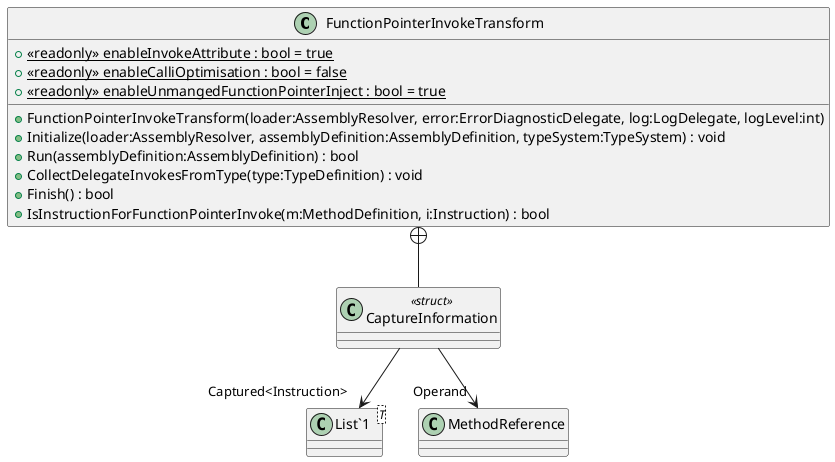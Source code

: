 @startuml
class FunctionPointerInvokeTransform {
    + <<readonly>> {static} enableInvokeAttribute : bool = true
    + <<readonly>> {static} enableCalliOptimisation : bool = false
    + <<readonly>> {static} enableUnmangedFunctionPointerInject : bool = true
    + FunctionPointerInvokeTransform(loader:AssemblyResolver, error:ErrorDiagnosticDelegate, log:LogDelegate, logLevel:int)
    + Initialize(loader:AssemblyResolver, assemblyDefinition:AssemblyDefinition, typeSystem:TypeSystem) : void
    + Run(assemblyDefinition:AssemblyDefinition) : bool
    + CollectDelegateInvokesFromType(type:TypeDefinition) : void
    + Finish() : bool
    + IsInstructionForFunctionPointerInvoke(m:MethodDefinition, i:Instruction) : bool
}
class CaptureInformation <<struct>> {
}
class "List`1"<T> {
}
FunctionPointerInvokeTransform +-- CaptureInformation
CaptureInformation --> "Operand" MethodReference
CaptureInformation --> "Captured<Instruction>" "List`1"
@enduml

